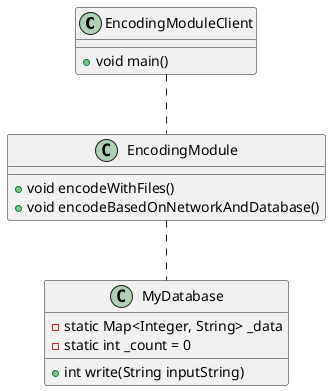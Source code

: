 @startuml


class EncodingModuleClient
{ 
    + void main()
}
  
class EncodingModule
{ 
    + void encodeWithFiles()
    + void encodeBasedOnNetworkAndDatabase()
}

class MyDatabase 
{
    - static Map<Integer, String> _data
    - static int _count = 0

    + int write(String inputString)
}
  
EncodingModuleClient -. EncodingModule
EncodingModule -. MyDatabase

@enduml
